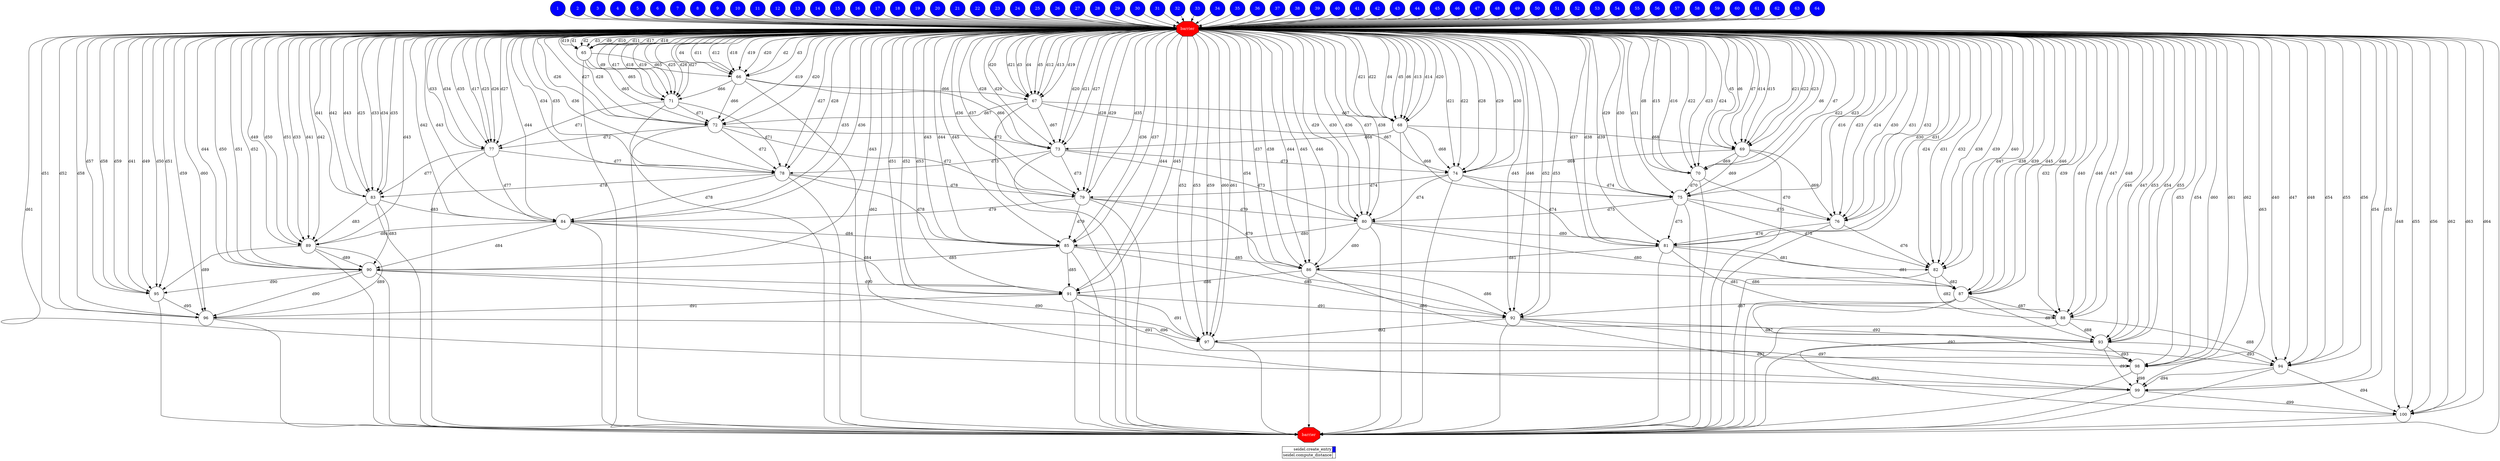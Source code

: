 digraph {
  rankdir=TB;
  labeljust="l";
  subgraph dependence_graph {
    ranksep=0.20;
    node[height=0.75];

1[shape=circle, style=filled fillcolor="#0000ff" fontcolor="#ffffff"];
2[shape=circle, style=filled fillcolor="#0000ff" fontcolor="#ffffff"];
3[shape=circle, style=filled fillcolor="#0000ff" fontcolor="#ffffff"];
4[shape=circle, style=filled fillcolor="#0000ff" fontcolor="#ffffff"];
5[shape=circle, style=filled fillcolor="#0000ff" fontcolor="#ffffff"];
6[shape=circle, style=filled fillcolor="#0000ff" fontcolor="#ffffff"];
7[shape=circle, style=filled fillcolor="#0000ff" fontcolor="#ffffff"];
8[shape=circle, style=filled fillcolor="#0000ff" fontcolor="#ffffff"];
9[shape=circle, style=filled fillcolor="#0000ff" fontcolor="#ffffff"];
10[shape=circle, style=filled fillcolor="#0000ff" fontcolor="#ffffff"];
11[shape=circle, style=filled fillcolor="#0000ff" fontcolor="#ffffff"];
12[shape=circle, style=filled fillcolor="#0000ff" fontcolor="#ffffff"];
13[shape=circle, style=filled fillcolor="#0000ff" fontcolor="#ffffff"];
14[shape=circle, style=filled fillcolor="#0000ff" fontcolor="#ffffff"];
15[shape=circle, style=filled fillcolor="#0000ff" fontcolor="#ffffff"];
16[shape=circle, style=filled fillcolor="#0000ff" fontcolor="#ffffff"];
17[shape=circle, style=filled fillcolor="#0000ff" fontcolor="#ffffff"];
18[shape=circle, style=filled fillcolor="#0000ff" fontcolor="#ffffff"];
19[shape=circle, style=filled fillcolor="#0000ff" fontcolor="#ffffff"];
20[shape=circle, style=filled fillcolor="#0000ff" fontcolor="#ffffff"];
21[shape=circle, style=filled fillcolor="#0000ff" fontcolor="#ffffff"];
22[shape=circle, style=filled fillcolor="#0000ff" fontcolor="#ffffff"];
23[shape=circle, style=filled fillcolor="#0000ff" fontcolor="#ffffff"];
24[shape=circle, style=filled fillcolor="#0000ff" fontcolor="#ffffff"];
25[shape=circle, style=filled fillcolor="#0000ff" fontcolor="#ffffff"];
26[shape=circle, style=filled fillcolor="#0000ff" fontcolor="#ffffff"];
27[shape=circle, style=filled fillcolor="#0000ff" fontcolor="#ffffff"];
28[shape=circle, style=filled fillcolor="#0000ff" fontcolor="#ffffff"];
29[shape=circle, style=filled fillcolor="#0000ff" fontcolor="#ffffff"];
30[shape=circle, style=filled fillcolor="#0000ff" fontcolor="#ffffff"];
31[shape=circle, style=filled fillcolor="#0000ff" fontcolor="#ffffff"];
32[shape=circle, style=filled fillcolor="#0000ff" fontcolor="#ffffff"];
33[shape=circle, style=filled fillcolor="#0000ff" fontcolor="#ffffff"];
34[shape=circle, style=filled fillcolor="#0000ff" fontcolor="#ffffff"];
35[shape=circle, style=filled fillcolor="#0000ff" fontcolor="#ffffff"];
36[shape=circle, style=filled fillcolor="#0000ff" fontcolor="#ffffff"];
37[shape=circle, style=filled fillcolor="#0000ff" fontcolor="#ffffff"];
38[shape=circle, style=filled fillcolor="#0000ff" fontcolor="#ffffff"];
39[shape=circle, style=filled fillcolor="#0000ff" fontcolor="#ffffff"];
40[shape=circle, style=filled fillcolor="#0000ff" fontcolor="#ffffff"];
41[shape=circle, style=filled fillcolor="#0000ff" fontcolor="#ffffff"];
42[shape=circle, style=filled fillcolor="#0000ff" fontcolor="#ffffff"];
43[shape=circle, style=filled fillcolor="#0000ff" fontcolor="#ffffff"];
44[shape=circle, style=filled fillcolor="#0000ff" fontcolor="#ffffff"];
45[shape=circle, style=filled fillcolor="#0000ff" fontcolor="#ffffff"];
46[shape=circle, style=filled fillcolor="#0000ff" fontcolor="#ffffff"];
47[shape=circle, style=filled fillcolor="#0000ff" fontcolor="#ffffff"];
48[shape=circle, style=filled fillcolor="#0000ff" fontcolor="#ffffff"];
49[shape=circle, style=filled fillcolor="#0000ff" fontcolor="#ffffff"];
50[shape=circle, style=filled fillcolor="#0000ff" fontcolor="#ffffff"];
51[shape=circle, style=filled fillcolor="#0000ff" fontcolor="#ffffff"];
52[shape=circle, style=filled fillcolor="#0000ff" fontcolor="#ffffff"];
53[shape=circle, style=filled fillcolor="#0000ff" fontcolor="#ffffff"];
54[shape=circle, style=filled fillcolor="#0000ff" fontcolor="#ffffff"];
55[shape=circle, style=filled fillcolor="#0000ff" fontcolor="#ffffff"];
56[shape=circle, style=filled fillcolor="#0000ff" fontcolor="#ffffff"];
57[shape=circle, style=filled fillcolor="#0000ff" fontcolor="#ffffff"];
58[shape=circle, style=filled fillcolor="#0000ff" fontcolor="#ffffff"];
59[shape=circle, style=filled fillcolor="#0000ff" fontcolor="#ffffff"];
60[shape=circle, style=filled fillcolor="#0000ff" fontcolor="#ffffff"];
61[shape=circle, style=filled fillcolor="#0000ff" fontcolor="#ffffff"];
62[shape=circle, style=filled fillcolor="#0000ff" fontcolor="#ffffff"];
63[shape=circle, style=filled fillcolor="#0000ff" fontcolor="#ffffff"];
64[shape=circle, style=filled fillcolor="#0000ff" fontcolor="#ffffff"];
Synchro1[label="barrier", shape=octagon, style=filled fillcolor="#ff0000" fontcolor="#FFFFFF"];
13 -> Synchro1;
41 -> Synchro1;
48 -> Synchro1;
19 -> Synchro1;
64 -> Synchro1;
37 -> Synchro1;
4 -> Synchro1;
7 -> Synchro1;
50 -> Synchro1;
61 -> Synchro1;
3 -> Synchro1;
11 -> Synchro1;
2 -> Synchro1;
16 -> Synchro1;
24 -> Synchro1;
35 -> Synchro1;
59 -> Synchro1;
10 -> Synchro1;
57 -> Synchro1;
8 -> Synchro1;
33 -> Synchro1;
34 -> Synchro1;
9 -> Synchro1;
52 -> Synchro1;
23 -> Synchro1;
12 -> Synchro1;
39 -> Synchro1;
28 -> Synchro1;
1 -> Synchro1;
20 -> Synchro1;
29 -> Synchro1;
32 -> Synchro1;
40 -> Synchro1;
63 -> Synchro1;
15 -> Synchro1;
51 -> Synchro1;
18 -> Synchro1;
25 -> Synchro1;
38 -> Synchro1;
43 -> Synchro1;
45 -> Synchro1;
22 -> Synchro1;
44 -> Synchro1;
27 -> Synchro1;
31 -> Synchro1;
62 -> Synchro1;
55 -> Synchro1;
36 -> Synchro1;
6 -> Synchro1;
46 -> Synchro1;
53 -> Synchro1;
5 -> Synchro1;
47 -> Synchro1;
14 -> Synchro1;
42 -> Synchro1;
30 -> Synchro1;
49 -> Synchro1;
17 -> Synchro1;
26 -> Synchro1;
54 -> Synchro1;
58 -> Synchro1;
56 -> Synchro1;
21 -> Synchro1;
60 -> Synchro1;
65[shape=circle, style=filled fillcolor="#ffffff" fontcolor="#000000"];
Synchro1 -> 65[ label="d1" ];
Synchro1 -> 65[ label="d2" ];
Synchro1 -> 65[ label="d3" ];
Synchro1 -> 65[ label="d9" ];
Synchro1 -> 65[ label="d10" ];
Synchro1 -> 65[ label="d11" ];
Synchro1 -> 65[ label="d17" ];
Synchro1 -> 65[ label="d18" ];
Synchro1 -> 65[ label="d19" ];
66[shape=circle, style=filled fillcolor="#ffffff" fontcolor="#000000"];
Synchro1 -> 66[ label="d2" ];
Synchro1 -> 66[ label="d3" ];
Synchro1 -> 66[ label="d4" ];
65 -> 66[ label="d65" ];
Synchro1 -> 66[ label="d11" ];
Synchro1 -> 66[ label="d12" ];
Synchro1 -> 66[ label="d18" ];
Synchro1 -> 66[ label="d19" ];
Synchro1 -> 66[ label="d20" ];
67[shape=circle, style=filled fillcolor="#ffffff" fontcolor="#000000"];
Synchro1 -> 67[ label="d3" ];
Synchro1 -> 67[ label="d4" ];
Synchro1 -> 67[ label="d5" ];
66 -> 67[ label="d66" ];
Synchro1 -> 67[ label="d12" ];
Synchro1 -> 67[ label="d13" ];
Synchro1 -> 67[ label="d19" ];
Synchro1 -> 67[ label="d20" ];
Synchro1 -> 67[ label="d21" ];
68[shape=circle, style=filled fillcolor="#ffffff" fontcolor="#000000"];
Synchro1 -> 68[ label="d4" ];
Synchro1 -> 68[ label="d5" ];
Synchro1 -> 68[ label="d6" ];
67 -> 68[ label="d67" ];
Synchro1 -> 68[ label="d13" ];
Synchro1 -> 68[ label="d14" ];
Synchro1 -> 68[ label="d20" ];
Synchro1 -> 68[ label="d21" ];
Synchro1 -> 68[ label="d22" ];
69[shape=circle, style=filled fillcolor="#ffffff" fontcolor="#000000"];
Synchro1 -> 69[ label="d5" ];
Synchro1 -> 69[ label="d6" ];
Synchro1 -> 69[ label="d7" ];
68 -> 69[ label="d68" ];
Synchro1 -> 69[ label="d14" ];
Synchro1 -> 69[ label="d15" ];
Synchro1 -> 69[ label="d21" ];
Synchro1 -> 69[ label="d22" ];
Synchro1 -> 69[ label="d23" ];
70[shape=circle, style=filled fillcolor="#ffffff" fontcolor="#000000"];
Synchro1 -> 70[ label="d6" ];
Synchro1 -> 70[ label="d7" ];
Synchro1 -> 70[ label="d8" ];
69 -> 70[ label="d69" ];
Synchro1 -> 70[ label="d15" ];
Synchro1 -> 70[ label="d16" ];
Synchro1 -> 70[ label="d22" ];
Synchro1 -> 70[ label="d23" ];
Synchro1 -> 70[ label="d24" ];
71[shape=circle, style=filled fillcolor="#ffffff" fontcolor="#000000"];
Synchro1 -> 71[ label="d9" ];
65 -> 71[ label="d65" ];
66 -> 71[ label="d66" ];
Synchro1 -> 71[ label="d17" ];
Synchro1 -> 71[ label="d18" ];
Synchro1 -> 71[ label="d19" ];
Synchro1 -> 71[ label="d25" ];
Synchro1 -> 71[ label="d26" ];
Synchro1 -> 71[ label="d27" ];
72[shape=circle, style=filled fillcolor="#ffffff" fontcolor="#000000"];
65 -> 72[ label="d65" ];
66 -> 72[ label="d66" ];
67 -> 72[ label="d67" ];
71 -> 72[ label="d71" ];
Synchro1 -> 72[ label="d19" ];
Synchro1 -> 72[ label="d20" ];
Synchro1 -> 72[ label="d26" ];
Synchro1 -> 72[ label="d27" ];
Synchro1 -> 72[ label="d28" ];
73[shape=circle, style=filled fillcolor="#ffffff" fontcolor="#000000"];
66 -> 73[ label="d66" ];
67 -> 73[ label="d67" ];
68 -> 73[ label="d68" ];
72 -> 73[ label="d72" ];
Synchro1 -> 73[ label="d20" ];
Synchro1 -> 73[ label="d21" ];
Synchro1 -> 73[ label="d27" ];
Synchro1 -> 73[ label="d28" ];
Synchro1 -> 73[ label="d29" ];
74[shape=circle, style=filled fillcolor="#ffffff" fontcolor="#000000"];
67 -> 74[ label="d67" ];
68 -> 74[ label="d68" ];
69 -> 74[ label="d69" ];
73 -> 74[ label="d73" ];
Synchro1 -> 74[ label="d21" ];
Synchro1 -> 74[ label="d22" ];
Synchro1 -> 74[ label="d28" ];
Synchro1 -> 74[ label="d29" ];
Synchro1 -> 74[ label="d30" ];
75[shape=circle, style=filled fillcolor="#ffffff" fontcolor="#000000"];
68 -> 75[ label="d68" ];
69 -> 75[ label="d69" ];
70 -> 75[ label="d70" ];
74 -> 75[ label="d74" ];
Synchro1 -> 75[ label="d22" ];
Synchro1 -> 75[ label="d23" ];
Synchro1 -> 75[ label="d29" ];
Synchro1 -> 75[ label="d30" ];
Synchro1 -> 75[ label="d31" ];
76[shape=circle, style=filled fillcolor="#ffffff" fontcolor="#000000"];
69 -> 76[ label="d69" ];
70 -> 76[ label="d70" ];
Synchro1 -> 76[ label="d16" ];
75 -> 76[ label="d75" ];
Synchro1 -> 76[ label="d23" ];
Synchro1 -> 76[ label="d24" ];
Synchro1 -> 76[ label="d30" ];
Synchro1 -> 76[ label="d31" ];
Synchro1 -> 76[ label="d32" ];
77[shape=circle, style=filled fillcolor="#ffffff" fontcolor="#000000"];
Synchro1 -> 77[ label="d17" ];
71 -> 77[ label="d71" ];
72 -> 77[ label="d72" ];
Synchro1 -> 77[ label="d25" ];
Synchro1 -> 77[ label="d26" ];
Synchro1 -> 77[ label="d27" ];
Synchro1 -> 77[ label="d33" ];
Synchro1 -> 77[ label="d34" ];
Synchro1 -> 77[ label="d35" ];
78[shape=circle, style=filled fillcolor="#ffffff" fontcolor="#000000"];
71 -> 78[ label="d71" ];
72 -> 78[ label="d72" ];
73 -> 78[ label="d73" ];
77 -> 78[ label="d77" ];
Synchro1 -> 78[ label="d27" ];
Synchro1 -> 78[ label="d28" ];
Synchro1 -> 78[ label="d34" ];
Synchro1 -> 78[ label="d35" ];
Synchro1 -> 78[ label="d36" ];
79[shape=circle, style=filled fillcolor="#ffffff" fontcolor="#000000"];
72 -> 79[ label="d72" ];
73 -> 79[ label="d73" ];
74 -> 79[ label="d74" ];
78 -> 79[ label="d78" ];
Synchro1 -> 79[ label="d28" ];
Synchro1 -> 79[ label="d29" ];
Synchro1 -> 79[ label="d35" ];
Synchro1 -> 79[ label="d36" ];
Synchro1 -> 79[ label="d37" ];
80[shape=circle, style=filled fillcolor="#ffffff" fontcolor="#000000"];
73 -> 80[ label="d73" ];
74 -> 80[ label="d74" ];
75 -> 80[ label="d75" ];
79 -> 80[ label="d79" ];
Synchro1 -> 80[ label="d29" ];
Synchro1 -> 80[ label="d30" ];
Synchro1 -> 80[ label="d36" ];
Synchro1 -> 80[ label="d37" ];
Synchro1 -> 80[ label="d38" ];
81[shape=circle, style=filled fillcolor="#ffffff" fontcolor="#000000"];
74 -> 81[ label="d74" ];
75 -> 81[ label="d75" ];
76 -> 81[ label="d76" ];
80 -> 81[ label="d80" ];
Synchro1 -> 81[ label="d30" ];
Synchro1 -> 81[ label="d31" ];
Synchro1 -> 81[ label="d37" ];
Synchro1 -> 81[ label="d38" ];
Synchro1 -> 81[ label="d39" ];
82[shape=circle, style=filled fillcolor="#ffffff" fontcolor="#000000"];
75 -> 82[ label="d75" ];
76 -> 82[ label="d76" ];
Synchro1 -> 82[ label="d24" ];
81 -> 82[ label="d81" ];
Synchro1 -> 82[ label="d31" ];
Synchro1 -> 82[ label="d32" ];
Synchro1 -> 82[ label="d38" ];
Synchro1 -> 82[ label="d39" ];
Synchro1 -> 82[ label="d40" ];
83[shape=circle, style=filled fillcolor="#ffffff" fontcolor="#000000"];
Synchro1 -> 83[ label="d25" ];
77 -> 83[ label="d77" ];
78 -> 83[ label="d78" ];
Synchro1 -> 83[ label="d33" ];
Synchro1 -> 83[ label="d34" ];
Synchro1 -> 83[ label="d35" ];
Synchro1 -> 83[ label="d41" ];
Synchro1 -> 83[ label="d42" ];
Synchro1 -> 83[ label="d43" ];
84[shape=circle, style=filled fillcolor="#ffffff" fontcolor="#000000"];
77 -> 84[ label="d77" ];
78 -> 84[ label="d78" ];
79 -> 84[ label="d79" ];
83 -> 84[ label="d83" ];
Synchro1 -> 84[ label="d35" ];
Synchro1 -> 84[ label="d36" ];
Synchro1 -> 84[ label="d42" ];
Synchro1 -> 84[ label="d43" ];
Synchro1 -> 84[ label="d44" ];
85[shape=circle, style=filled fillcolor="#ffffff" fontcolor="#000000"];
78 -> 85[ label="d78" ];
79 -> 85[ label="d79" ];
80 -> 85[ label="d80" ];
84 -> 85[ label="d84" ];
Synchro1 -> 85[ label="d36" ];
Synchro1 -> 85[ label="d37" ];
Synchro1 -> 85[ label="d43" ];
Synchro1 -> 85[ label="d44" ];
Synchro1 -> 85[ label="d45" ];
86[shape=circle, style=filled fillcolor="#ffffff" fontcolor="#000000"];
79 -> 86[ label="d79" ];
80 -> 86[ label="d80" ];
81 -> 86[ label="d81" ];
85 -> 86[ label="d85" ];
Synchro1 -> 86[ label="d37" ];
Synchro1 -> 86[ label="d38" ];
Synchro1 -> 86[ label="d44" ];
Synchro1 -> 86[ label="d45" ];
Synchro1 -> 86[ label="d46" ];
87[shape=circle, style=filled fillcolor="#ffffff" fontcolor="#000000"];
80 -> 87[ label="d80" ];
81 -> 87[ label="d81" ];
82 -> 87[ label="d82" ];
86 -> 87[ label="d86" ];
Synchro1 -> 87[ label="d38" ];
Synchro1 -> 87[ label="d39" ];
Synchro1 -> 87[ label="d45" ];
Synchro1 -> 87[ label="d46" ];
Synchro1 -> 87[ label="d47" ];
88[shape=circle, style=filled fillcolor="#ffffff" fontcolor="#000000"];
81 -> 88[ label="d81" ];
82 -> 88[ label="d82" ];
Synchro1 -> 88[ label="d32" ];
87 -> 88[ label="d87" ];
Synchro1 -> 88[ label="d39" ];
Synchro1 -> 88[ label="d40" ];
Synchro1 -> 88[ label="d46" ];
Synchro1 -> 88[ label="d47" ];
Synchro1 -> 88[ label="d48" ];
89[shape=circle, style=filled fillcolor="#ffffff" fontcolor="#000000"];
Synchro1 -> 89[ label="d33" ];
83 -> 89[ label="d83" ];
84 -> 89[ label="d84" ];
Synchro1 -> 89[ label="d41" ];
Synchro1 -> 89[ label="d42" ];
Synchro1 -> 89[ label="d43" ];
Synchro1 -> 89[ label="d49" ];
Synchro1 -> 89[ label="d50" ];
Synchro1 -> 89[ label="d51" ];
90[shape=circle, style=filled fillcolor="#ffffff" fontcolor="#000000"];
83 -> 90[ label="d83" ];
84 -> 90[ label="d84" ];
85 -> 90[ label="d85" ];
89 -> 90[ label="d89" ];
Synchro1 -> 90[ label="d43" ];
Synchro1 -> 90[ label="d44" ];
Synchro1 -> 90[ label="d50" ];
Synchro1 -> 90[ label="d51" ];
Synchro1 -> 90[ label="d52" ];
91[shape=circle, style=filled fillcolor="#ffffff" fontcolor="#000000"];
84 -> 91[ label="d84" ];
85 -> 91[ label="d85" ];
86 -> 91[ label="d86" ];
90 -> 91[ label="d90" ];
Synchro1 -> 91[ label="d44" ];
Synchro1 -> 91[ label="d45" ];
Synchro1 -> 91[ label="d51" ];
Synchro1 -> 91[ label="d52" ];
Synchro1 -> 91[ label="d53" ];
92[shape=circle, style=filled fillcolor="#ffffff" fontcolor="#000000"];
85 -> 92[ label="d85" ];
86 -> 92[ label="d86" ];
87 -> 92[ label="d87" ];
91 -> 92[ label="d91" ];
Synchro1 -> 92[ label="d45" ];
Synchro1 -> 92[ label="d46" ];
Synchro1 -> 92[ label="d52" ];
Synchro1 -> 92[ label="d53" ];
Synchro1 -> 92[ label="d54" ];
93[shape=circle, style=filled fillcolor="#ffffff" fontcolor="#000000"];
86 -> 93[ label="d86" ];
87 -> 93[ label="d87" ];
88 -> 93[ label="d88" ];
92 -> 93[ label="d92" ];
Synchro1 -> 93[ label="d46" ];
Synchro1 -> 93[ label="d47" ];
Synchro1 -> 93[ label="d53" ];
Synchro1 -> 93[ label="d54" ];
Synchro1 -> 93[ label="d55" ];
94[shape=circle, style=filled fillcolor="#ffffff" fontcolor="#000000"];
87 -> 94[ label="d87" ];
88 -> 94[ label="d88" ];
Synchro1 -> 94[ label="d40" ];
93 -> 94[ label="d93" ];
Synchro1 -> 94[ label="d47" ];
Synchro1 -> 94[ label="d48" ];
Synchro1 -> 94[ label="d54" ];
Synchro1 -> 94[ label="d55" ];
Synchro1 -> 94[ label="d56" ];
95[shape=circle, style=filled fillcolor="#ffffff" fontcolor="#000000"];
Synchro1 -> 95[ label="d41" ];
89 -> 95[ label="d89" ];
90 -> 95[ label="d90" ];
Synchro1 -> 95[ label="d49" ];
Synchro1 -> 95[ label="d50" ];
Synchro1 -> 95[ label="d51" ];
Synchro1 -> 95[ label="d57" ];
Synchro1 -> 95[ label="d58" ];
Synchro1 -> 95[ label="d59" ];
96[shape=circle, style=filled fillcolor="#ffffff" fontcolor="#000000"];
89 -> 96[ label="d89" ];
90 -> 96[ label="d90" ];
91 -> 96[ label="d91" ];
95 -> 96[ label="d95" ];
Synchro1 -> 96[ label="d51" ];
Synchro1 -> 96[ label="d52" ];
Synchro1 -> 96[ label="d58" ];
Synchro1 -> 96[ label="d59" ];
Synchro1 -> 96[ label="d60" ];
97[shape=circle, style=filled fillcolor="#ffffff" fontcolor="#000000"];
90 -> 97[ label="d90" ];
91 -> 97[ label="d91" ];
92 -> 97[ label="d92" ];
96 -> 97[ label="d96" ];
Synchro1 -> 97[ label="d52" ];
Synchro1 -> 97[ label="d53" ];
Synchro1 -> 97[ label="d59" ];
Synchro1 -> 97[ label="d60" ];
Synchro1 -> 97[ label="d61" ];
98[shape=circle, style=filled fillcolor="#ffffff" fontcolor="#000000"];
91 -> 98[ label="d91" ];
92 -> 98[ label="d92" ];
93 -> 98[ label="d93" ];
97 -> 98[ label="d97" ];
Synchro1 -> 98[ label="d53" ];
Synchro1 -> 98[ label="d54" ];
Synchro1 -> 98[ label="d60" ];
Synchro1 -> 98[ label="d61" ];
Synchro1 -> 98[ label="d62" ];
99[shape=circle, style=filled fillcolor="#ffffff" fontcolor="#000000"];
92 -> 99[ label="d92" ];
93 -> 99[ label="d93" ];
94 -> 99[ label="d94" ];
98 -> 99[ label="d98" ];
Synchro1 -> 99[ label="d54" ];
Synchro1 -> 99[ label="d55" ];
Synchro1 -> 99[ label="d61" ];
Synchro1 -> 99[ label="d62" ];
Synchro1 -> 99[ label="d63" ];
100[shape=circle, style=filled fillcolor="#ffffff" fontcolor="#000000"];
93 -> 100[ label="d93" ];
94 -> 100[ label="d94" ];
Synchro1 -> 100[ label="d48" ];
99 -> 100[ label="d99" ];
Synchro1 -> 100[ label="d55" ];
Synchro1 -> 100[ label="d56" ];
Synchro1 -> 100[ label="d62" ];
Synchro1 -> 100[ label="d63" ];
Synchro1 -> 100[ label="d64" ];
Synchro2[label="barrier", shape=octagon, style=filled fillcolor="#ff0000" fontcolor="#FFFFFF"];
Synchro1 -> Synchro2;
89 -> Synchro2;
90 -> Synchro2;
77 -> Synchro2;
81 -> Synchro2;
74 -> Synchro2;
91 -> Synchro2;
88 -> Synchro2;
97 -> Synchro2;
68 -> Synchro2;
72 -> Synchro2;
87 -> Synchro2;
92 -> Synchro2;
65 -> Synchro2;
80 -> Synchro2;
84 -> Synchro2;
78 -> Synchro2;
100 -> Synchro2;
66 -> Synchro2;
67 -> Synchro2;
70 -> Synchro2;
85 -> Synchro2;
71 -> Synchro2;
86 -> Synchro2;
75 -> Synchro2;
99 -> Synchro2;
69 -> Synchro2;
94 -> Synchro2;
95 -> Synchro2;
73 -> Synchro2;
82 -> Synchro2;
76 -> Synchro2;
83 -> Synchro2;
93 -> Synchro2;
98 -> Synchro2;
79 -> Synchro2;
96 -> Synchro2;  }
  subgraph legend {
    rank=sink;
    node [shape=plaintext, height=0.75];
    ranksep=0.20;
    label = "Legend";
    key [label=<
      <table border="0" cellpadding="2" cellspacing="0" cellborder="1">
<tr>
<td align="right">seidel.create_entry</td>
<td bgcolor="#0000ff">&nbsp;</td>
</tr>
<tr>
<td align="right">seidel.compute_distance</td>
<td bgcolor="#ffffff">&nbsp;</td>
</tr>
      </table>
    >]
  }
}
